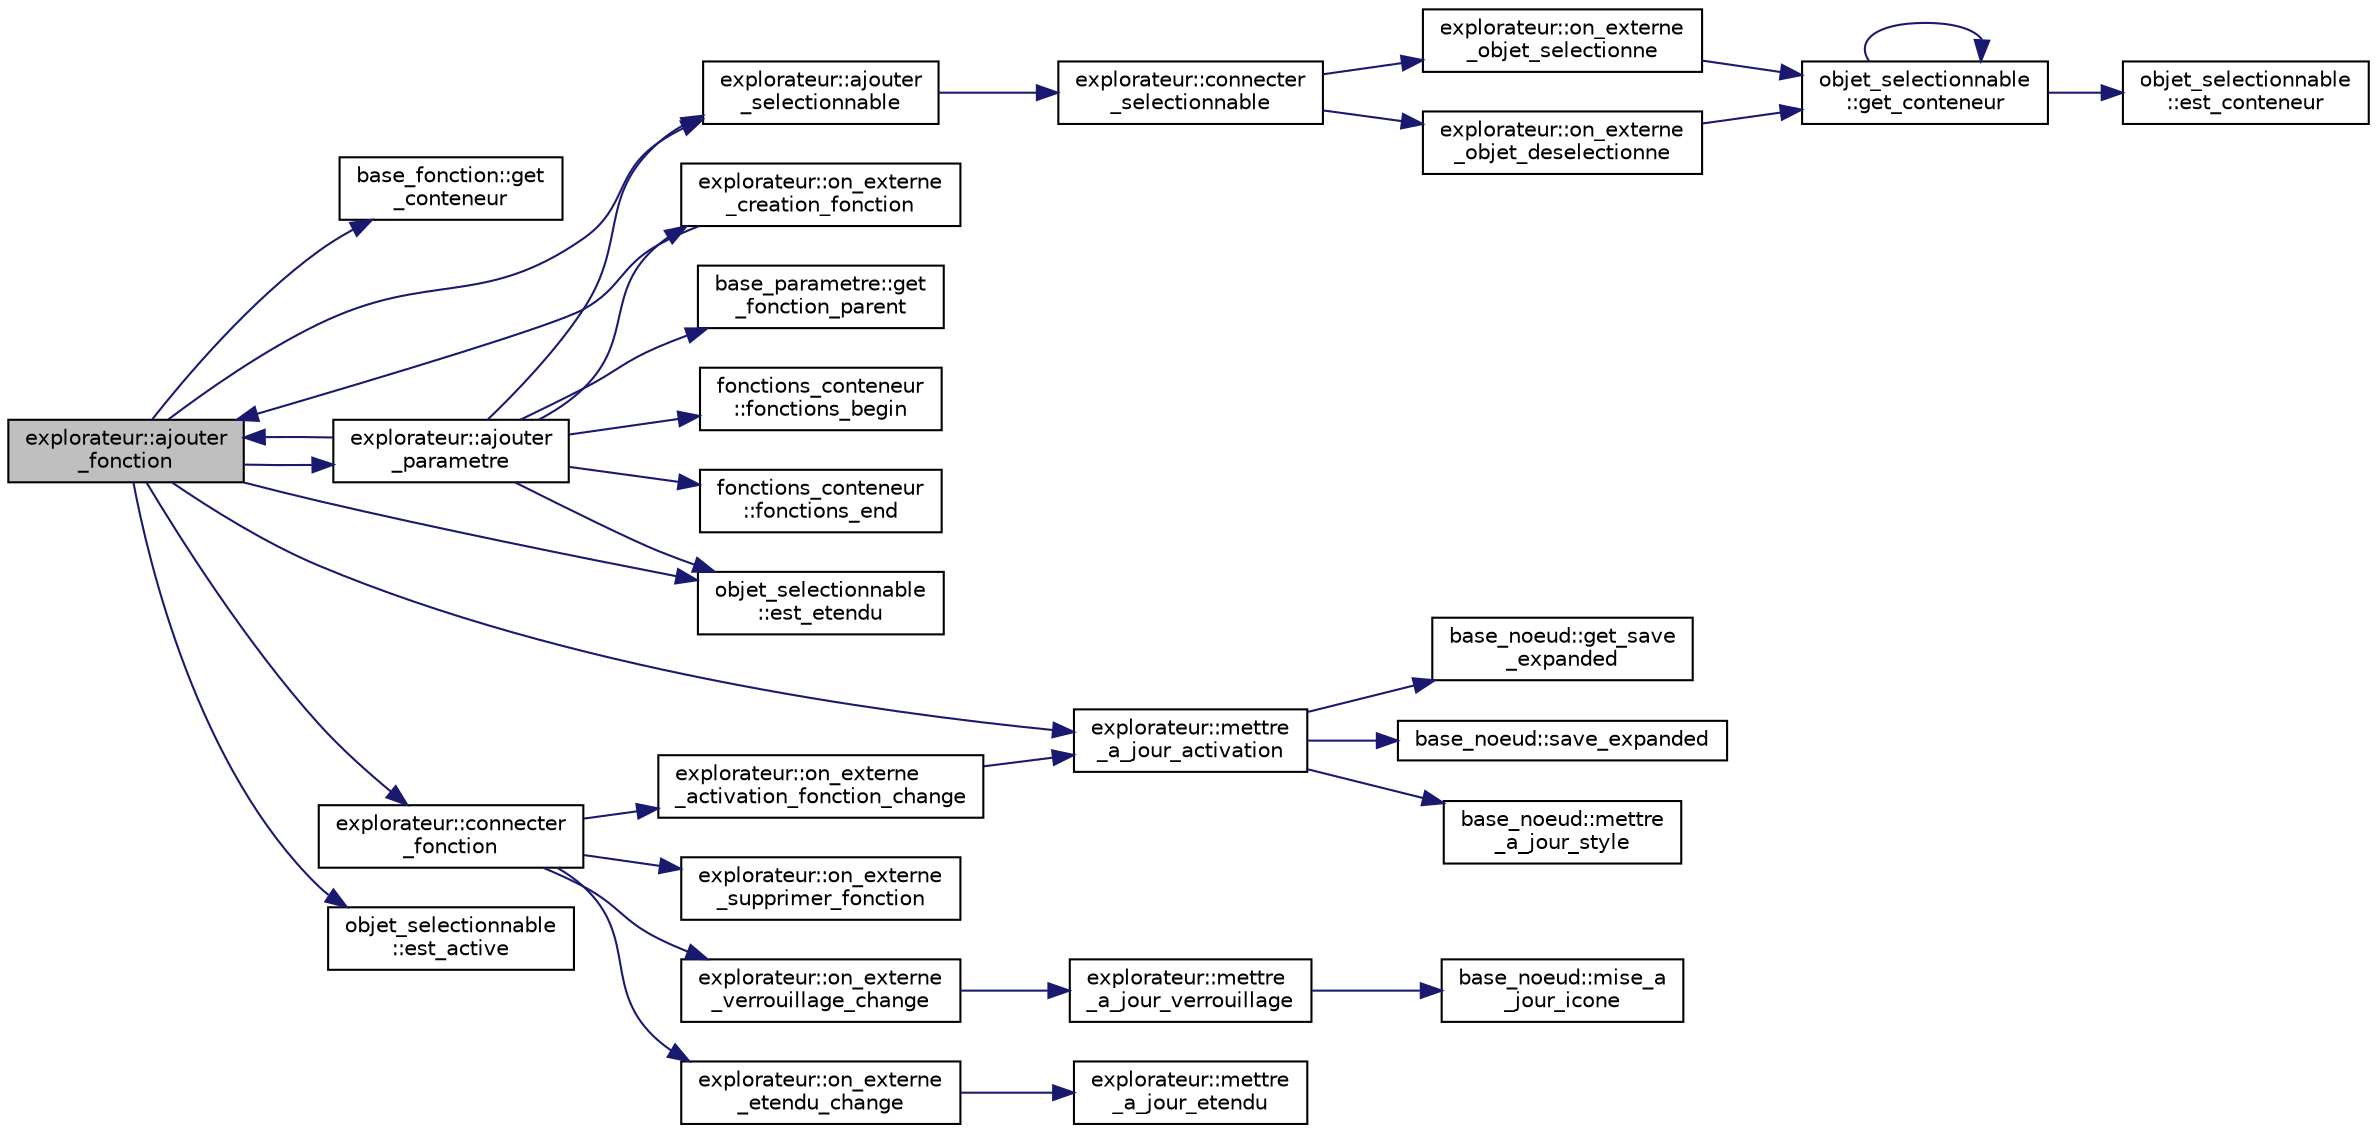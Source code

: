 digraph "explorateur::ajouter_fonction"
{
  edge [fontname="Helvetica",fontsize="10",labelfontname="Helvetica",labelfontsize="10"];
  node [fontname="Helvetica",fontsize="10",shape=record];
  rankdir="LR";
  Node89 [label="explorateur::ajouter\l_fonction",height=0.2,width=0.4,color="black", fillcolor="grey75", style="filled", fontcolor="black"];
  Node89 -> Node90 [color="midnightblue",fontsize="10",style="solid",fontname="Helvetica"];
  Node90 [label="base_fonction::get\l_conteneur",height=0.2,width=0.4,color="black", fillcolor="white", style="filled",URL="$classbase__fonction.html#a3ae15ad4fd18fed8252fe6d10ca17d23",tooltip="Accesseur sur le conteneur de la fonction. "];
  Node89 -> Node91 [color="midnightblue",fontsize="10",style="solid",fontname="Helvetica"];
  Node91 [label="explorateur::ajouter\l_selectionnable",height=0.2,width=0.4,color="black", fillcolor="white", style="filled",URL="$classexplorateur.html#a887540b504bdc698ba2b8736fe0e9fdc",tooltip="Ajoute un objet sélectionnable à l&#39;explorateur. "];
  Node91 -> Node92 [color="midnightblue",fontsize="10",style="solid",fontname="Helvetica"];
  Node92 [label="explorateur::connecter\l_selectionnable",height=0.2,width=0.4,color="black", fillcolor="white", style="filled",URL="$classexplorateur.html#ad22d29aa9fc32953c4b2b77c56d189db",tooltip="Ajoute les connects pour un objet donné. "];
  Node92 -> Node93 [color="midnightblue",fontsize="10",style="solid",fontname="Helvetica"];
  Node93 [label="explorateur::on_externe\l_objet_selectionne",height=0.2,width=0.4,color="black", fillcolor="white", style="filled",URL="$classexplorateur.html#a0fce137b4ac1ce06dcb7bc9f6a561882",tooltip="Fonction appelée lorsqu&#39;un objet est sélectionné. "];
  Node93 -> Node94 [color="midnightblue",fontsize="10",style="solid",fontname="Helvetica"];
  Node94 [label="objet_selectionnable\l::get_conteneur",height=0.2,width=0.4,color="black", fillcolor="white", style="filled",URL="$classobjet__selectionnable.html#ab809d020155b7fec48ff3adbe15c9b65"];
  Node94 -> Node95 [color="midnightblue",fontsize="10",style="solid",fontname="Helvetica"];
  Node95 [label="objet_selectionnable\l::est_conteneur",height=0.2,width=0.4,color="black", fillcolor="white", style="filled",URL="$classobjet__selectionnable.html#a2c6b5b342b5f3a9f48893f793f935e0f"];
  Node94 -> Node94 [color="midnightblue",fontsize="10",style="solid",fontname="Helvetica"];
  Node92 -> Node96 [color="midnightblue",fontsize="10",style="solid",fontname="Helvetica"];
  Node96 [label="explorateur::on_externe\l_objet_deselectionne",height=0.2,width=0.4,color="black", fillcolor="white", style="filled",URL="$classexplorateur.html#a0c03c6386f018765f8392b95b46c19b0",tooltip="Fonction appelée lorsqu&#39;un objet est désélectionné. "];
  Node96 -> Node94 [color="midnightblue",fontsize="10",style="solid",fontname="Helvetica"];
  Node89 -> Node97 [color="midnightblue",fontsize="10",style="solid",fontname="Helvetica"];
  Node97 [label="explorateur::ajouter\l_parametre",height=0.2,width=0.4,color="black", fillcolor="white", style="filled",URL="$classexplorateur.html#a4f9742e14126da0d20dd6161c005bcd2",tooltip="Ajoute un paramètre à l&#39;explorateur. "];
  Node97 -> Node98 [color="midnightblue",fontsize="10",style="solid",fontname="Helvetica"];
  Node98 [label="base_parametre::get\l_fonction_parent",height=0.2,width=0.4,color="black", fillcolor="white", style="filled",URL="$classbase__parametre.html#ac6f53648848f13cc2afb6f2bd12a8a0f",tooltip="Accesseur de la fonction parente. "];
  Node97 -> Node91 [color="midnightblue",fontsize="10",style="solid",fontname="Helvetica"];
  Node97 -> Node99 [color="midnightblue",fontsize="10",style="solid",fontname="Helvetica"];
  Node99 [label="explorateur::on_externe\l_creation_fonction",height=0.2,width=0.4,color="black", fillcolor="white", style="filled",URL="$classexplorateur.html#a7f6b58995b31a6b09758e6af0c5988a0",tooltip="Fonction appelée lorsqu&#39;un fonction est créée. "];
  Node99 -> Node89 [color="midnightblue",fontsize="10",style="solid",fontname="Helvetica"];
  Node97 -> Node100 [color="midnightblue",fontsize="10",style="solid",fontname="Helvetica"];
  Node100 [label="fonctions_conteneur\l::fonctions_begin",height=0.2,width=0.4,color="black", fillcolor="white", style="filled",URL="$classfonctions__conteneur.html#aa1db33c3a0bf76b354e77b4a4324357a"];
  Node97 -> Node101 [color="midnightblue",fontsize="10",style="solid",fontname="Helvetica"];
  Node101 [label="fonctions_conteneur\l::fonctions_end",height=0.2,width=0.4,color="black", fillcolor="white", style="filled",URL="$classfonctions__conteneur.html#a165ee65380980b58b521a62810cd7e27"];
  Node97 -> Node89 [color="midnightblue",fontsize="10",style="solid",fontname="Helvetica"];
  Node97 -> Node102 [color="midnightblue",fontsize="10",style="solid",fontname="Helvetica"];
  Node102 [label="objet_selectionnable\l::est_etendu",height=0.2,width=0.4,color="black", fillcolor="white", style="filled",URL="$classobjet__selectionnable.html#af1e714963d861a9895ff590531396707"];
  Node89 -> Node103 [color="midnightblue",fontsize="10",style="solid",fontname="Helvetica"];
  Node103 [label="explorateur::mettre\l_a_jour_activation",height=0.2,width=0.4,color="black", fillcolor="white", style="filled",URL="$classexplorateur.html#a1c0d1a2f970f2b4d9560f33f74030f7a",tooltip="Met à jour l&#39;activation d&#39;un noeud. "];
  Node103 -> Node104 [color="midnightblue",fontsize="10",style="solid",fontname="Helvetica"];
  Node104 [label="base_noeud::get_save\l_expanded",height=0.2,width=0.4,color="black", fillcolor="white", style="filled",URL="$classbase__noeud.html#a32dabd19461a1e4db86b6e1c79bf9cbc",tooltip="Retourne l&#39;état d&#39;expansion sauvegardé avant le compactage automatique. "];
  Node103 -> Node105 [color="midnightblue",fontsize="10",style="solid",fontname="Helvetica"];
  Node105 [label="base_noeud::save_expanded",height=0.2,width=0.4,color="black", fillcolor="white", style="filled",URL="$classbase__noeud.html#a5fe905edcc9ff83f21a5d324c8a21bda",tooltip="Sauvegarde l&#39;état d&#39;expansion. "];
  Node103 -> Node106 [color="midnightblue",fontsize="10",style="solid",fontname="Helvetica"];
  Node106 [label="base_noeud::mettre\l_a_jour_style",height=0.2,width=0.4,color="black", fillcolor="white", style="filled",URL="$classbase__noeud.html#a12165cb731bfc08c958ccabad752d092",tooltip="Met à jour le style du noeud. "];
  Node89 -> Node107 [color="midnightblue",fontsize="10",style="solid",fontname="Helvetica"];
  Node107 [label="objet_selectionnable\l::est_active",height=0.2,width=0.4,color="black", fillcolor="white", style="filled",URL="$classobjet__selectionnable.html#a9a0bf43723dd1656224cec9f3c42bba0"];
  Node89 -> Node102 [color="midnightblue",fontsize="10",style="solid",fontname="Helvetica"];
  Node89 -> Node108 [color="midnightblue",fontsize="10",style="solid",fontname="Helvetica"];
  Node108 [label="explorateur::connecter\l_fonction",height=0.2,width=0.4,color="black", fillcolor="white", style="filled",URL="$classexplorateur.html#a838a8a6442ebd91a5c242ea02c0fe3e2",tooltip="Ajoute les connects pour un fonction donnée. "];
  Node108 -> Node109 [color="midnightblue",fontsize="10",style="solid",fontname="Helvetica"];
  Node109 [label="explorateur::on_externe\l_supprimer_fonction",height=0.2,width=0.4,color="black", fillcolor="white", style="filled",URL="$classexplorateur.html#ae43b4a7ba4f0643465b3e2092b674d08",tooltip="Fonction appelée lorsqu&#39;une fonction est détruite. "];
  Node108 -> Node110 [color="midnightblue",fontsize="10",style="solid",fontname="Helvetica"];
  Node110 [label="explorateur::on_externe\l_activation_fonction_change",height=0.2,width=0.4,color="black", fillcolor="white", style="filled",URL="$classexplorateur.html#a1384795a69acb9eaabee919bf04568e1",tooltip="Fonction appelée lorsque l&#39;état d&#39;activation d&#39;une fonction change. "];
  Node110 -> Node103 [color="midnightblue",fontsize="10",style="solid",fontname="Helvetica"];
  Node108 -> Node111 [color="midnightblue",fontsize="10",style="solid",fontname="Helvetica"];
  Node111 [label="explorateur::on_externe\l_verrouillage_change",height=0.2,width=0.4,color="black", fillcolor="white", style="filled",URL="$classexplorateur.html#afce2e984617f7198974bcd4db9c4175a",tooltip="Fonction appelée lorsque le vérouillage d&#39;un objet change. "];
  Node111 -> Node112 [color="midnightblue",fontsize="10",style="solid",fontname="Helvetica"];
  Node112 [label="explorateur::mettre\l_a_jour_verrouillage",height=0.2,width=0.4,color="black", fillcolor="white", style="filled",URL="$classexplorateur.html#aa8f6a55c7d9b6e0ef699eb49af4cc2b7",tooltip="Met à jour le verouillage d&#39;un noeud. "];
  Node112 -> Node113 [color="midnightblue",fontsize="10",style="solid",fontname="Helvetica"];
  Node113 [label="base_noeud::mise_a\l_jour_icone",height=0.2,width=0.4,color="black", fillcolor="white", style="filled",URL="$classbase__noeud.html#ace8a7076d9e5a5d6644d801ac53f2f93",tooltip="Fonction virtuelle mettant à jour l&#39;icone. "];
  Node108 -> Node114 [color="midnightblue",fontsize="10",style="solid",fontname="Helvetica"];
  Node114 [label="explorateur::on_externe\l_etendu_change",height=0.2,width=0.4,color="black", fillcolor="white", style="filled",URL="$classexplorateur.html#a5098ff7776e4773ff3386a9bac9d9307",tooltip="Fonction appelée lorsque l&#39;état d&#39;expansion d&#39;une fonction change. "];
  Node114 -> Node115 [color="midnightblue",fontsize="10",style="solid",fontname="Helvetica"];
  Node115 [label="explorateur::mettre\l_a_jour_etendu",height=0.2,width=0.4,color="black", fillcolor="white", style="filled",URL="$classexplorateur.html#a09836e70d0641f3b692eeb070110f912",tooltip="Met à jour l&#39;état d&#39;expansion d&#39;un noeud. "];
}
